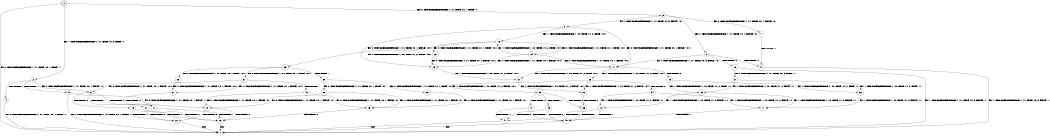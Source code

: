 digraph BCG {
size = "7, 10.5";
center = TRUE;
node [shape = circle];
0 [peripheries = 2];
0 -> 1 [label = "EX !0 !ATOMIC_EXCH_BRANCH (1, +1, TRUE, +0, 1, TRUE) !::"];
0 -> 2 [label = "EX !1 !ATOMIC_EXCH_BRANCH (1, +1, TRUE, +0, 3, TRUE) !::"];
0 -> 3 [label = "EX !0 !ATOMIC_EXCH_BRANCH (1, +1, TRUE, +0, 1, TRUE) !::"];
2 -> 4 [label = "TERMINATE !1"];
2 -> 5 [label = "TERMINATE !1"];
2 -> 6 [label = "EX !0 !ATOMIC_EXCH_BRANCH (1, +1, TRUE, +0, 1, FALSE) !:1:"];
3 -> 7 [label = "EX !0 !ATOMIC_EXCH_BRANCH (1, +1, TRUE, +0, 1, FALSE) !:0:"];
3 -> 8 [label = "EX !1 !ATOMIC_EXCH_BRANCH (1, +1, TRUE, +0, 3, FALSE) !:0:"];
3 -> 9 [label = "EX !0 !ATOMIC_EXCH_BRANCH (1, +1, TRUE, +0, 1, FALSE) !:0:"];
4 -> 1 [label = "EX !0 !ATOMIC_EXCH_BRANCH (1, +1, TRUE, +0, 1, FALSE) !::"];
5 -> 1 [label = "EX !0 !ATOMIC_EXCH_BRANCH (1, +1, TRUE, +0, 1, FALSE) !::"];
5 -> 10 [label = "EX !0 !ATOMIC_EXCH_BRANCH (1, +1, TRUE, +0, 1, FALSE) !::"];
6 -> 11 [label = "TERMINATE !0"];
6 -> 12 [label = "TERMINATE !1"];
6 -> 13 [label = "TERMINATE !0"];
7 -> 14 [label = "TERMINATE !0"];
8 -> 15 [label = "EX !0 !ATOMIC_EXCH_BRANCH (1, +1, TRUE, +0, 1, FALSE) !:0:1:"];
8 -> 16 [label = "EX !1 !ATOMIC_EXCH_BRANCH (1, +0, TRUE, +1, 2, TRUE) !:0:1:"];
8 -> 17 [label = "EX !0 !ATOMIC_EXCH_BRANCH (1, +1, TRUE, +0, 1, FALSE) !:0:1:"];
9 -> 14 [label = "TERMINATE !0"];
9 -> 18 [label = "TERMINATE !0"];
9 -> 17 [label = "EX !1 !ATOMIC_EXCH_BRANCH (1, +1, TRUE, +0, 3, FALSE) !:0:"];
10 -> 19 [label = "TERMINATE !0"];
10 -> 20 [label = "TERMINATE !0"];
11 -> 19 [label = "TERMINATE !1"];
12 -> 19 [label = "TERMINATE !0"];
12 -> 20 [label = "TERMINATE !0"];
13 -> 19 [label = "TERMINATE !1"];
13 -> 20 [label = "TERMINATE !1"];
14 -> 1 [label = "EX !1 !ATOMIC_EXCH_BRANCH (1, +1, TRUE, +0, 3, FALSE) !::"];
15 -> 21 [label = "EX !1 !ATOMIC_EXCH_BRANCH (1, +0, TRUE, +1, 2, TRUE) !:0:1:"];
16 -> 22 [label = "EX !0 !ATOMIC_EXCH_BRANCH (1, +1, TRUE, +0, 1, TRUE) !:0:1:"];
16 -> 23 [label = "EX !1 !ATOMIC_EXCH_BRANCH (1, +0, TRUE, +1, 2, FALSE) !:0:1:"];
16 -> 24 [label = "EX !0 !ATOMIC_EXCH_BRANCH (1, +1, TRUE, +0, 1, TRUE) !:0:1:"];
17 -> 21 [label = "EX !1 !ATOMIC_EXCH_BRANCH (1, +0, TRUE, +1, 2, TRUE) !:0:1:"];
17 -> 25 [label = "TERMINATE !0"];
17 -> 26 [label = "EX !1 !ATOMIC_EXCH_BRANCH (1, +0, TRUE, +1, 2, TRUE) !:0:1:"];
18 -> 1 [label = "EX !1 !ATOMIC_EXCH_BRANCH (1, +1, TRUE, +0, 3, FALSE) !::"];
18 -> 27 [label = "EX !1 !ATOMIC_EXCH_BRANCH (1, +1, TRUE, +0, 3, FALSE) !::"];
19 -> 1 [label = "exit"];
20 -> 1 [label = "exit"];
21 -> 28 [label = "EX !1 !ATOMIC_EXCH_BRANCH (1, +0, TRUE, +1, 2, FALSE) !:0:1:"];
22 -> 15 [label = "EX !0 !ATOMIC_EXCH_BRANCH (1, +1, TRUE, +0, 1, FALSE) !:0:1:"];
23 -> 29 [label = "EX !0 !ATOMIC_EXCH_BRANCH (1, +1, TRUE, +0, 1, TRUE) !:0:1:"];
23 -> 30 [label = "TERMINATE !1"];
23 -> 31 [label = "EX !0 !ATOMIC_EXCH_BRANCH (1, +1, TRUE, +0, 1, TRUE) !:0:1:"];
24 -> 15 [label = "EX !0 !ATOMIC_EXCH_BRANCH (1, +1, TRUE, +0, 1, FALSE) !:0:1:"];
24 -> 16 [label = "EX !1 !ATOMIC_EXCH_BRANCH (1, +0, TRUE, +1, 2, TRUE) !:0:1:"];
24 -> 17 [label = "EX !0 !ATOMIC_EXCH_BRANCH (1, +1, TRUE, +0, 1, FALSE) !:0:1:"];
25 -> 32 [label = "EX !1 !ATOMIC_EXCH_BRANCH (1, +0, TRUE, +1, 2, TRUE) !:1:"];
25 -> 33 [label = "EX !1 !ATOMIC_EXCH_BRANCH (1, +0, TRUE, +1, 2, TRUE) !:1:"];
26 -> 28 [label = "EX !1 !ATOMIC_EXCH_BRANCH (1, +0, TRUE, +1, 2, FALSE) !:0:1:"];
26 -> 34 [label = "TERMINATE !0"];
26 -> 35 [label = "EX !1 !ATOMIC_EXCH_BRANCH (1, +0, TRUE, +1, 2, FALSE) !:0:1:"];
27 -> 32 [label = "EX !1 !ATOMIC_EXCH_BRANCH (1, +0, TRUE, +1, 2, TRUE) !:1:"];
27 -> 33 [label = "EX !1 !ATOMIC_EXCH_BRANCH (1, +0, TRUE, +1, 2, TRUE) !:1:"];
28 -> 36 [label = "TERMINATE !0"];
29 -> 37 [label = "EX !0 !ATOMIC_EXCH_BRANCH (1, +1, TRUE, +0, 1, FALSE) !:0:1:"];
30 -> 38 [label = "EX !0 !ATOMIC_EXCH_BRANCH (1, +1, TRUE, +0, 1, TRUE) !:0:"];
30 -> 39 [label = "EX !0 !ATOMIC_EXCH_BRANCH (1, +1, TRUE, +0, 1, TRUE) !:0:"];
31 -> 37 [label = "EX !0 !ATOMIC_EXCH_BRANCH (1, +1, TRUE, +0, 1, FALSE) !:0:1:"];
31 -> 40 [label = "TERMINATE !1"];
31 -> 6 [label = "EX !0 !ATOMIC_EXCH_BRANCH (1, +1, TRUE, +0, 1, FALSE) !:0:1:"];
32 -> 41 [label = "EX !1 !ATOMIC_EXCH_BRANCH (1, +0, TRUE, +1, 2, FALSE) !:1:"];
33 -> 41 [label = "EX !1 !ATOMIC_EXCH_BRANCH (1, +0, TRUE, +1, 2, FALSE) !:1:"];
33 -> 42 [label = "EX !1 !ATOMIC_EXCH_BRANCH (1, +0, TRUE, +1, 2, FALSE) !:1:"];
34 -> 41 [label = "EX !1 !ATOMIC_EXCH_BRANCH (1, +0, TRUE, +1, 2, FALSE) !:1:"];
34 -> 42 [label = "EX !1 !ATOMIC_EXCH_BRANCH (1, +0, TRUE, +1, 2, FALSE) !:1:"];
35 -> 36 [label = "TERMINATE !0"];
35 -> 43 [label = "TERMINATE !1"];
35 -> 44 [label = "TERMINATE !0"];
36 -> 45 [label = "TERMINATE !1"];
37 -> 11 [label = "TERMINATE !0"];
38 -> 46 [label = "EX !0 !ATOMIC_EXCH_BRANCH (1, +1, TRUE, +0, 1, FALSE) !:0:"];
39 -> 46 [label = "EX !0 !ATOMIC_EXCH_BRANCH (1, +1, TRUE, +0, 1, FALSE) !:0:"];
39 -> 10 [label = "EX !0 !ATOMIC_EXCH_BRANCH (1, +1, TRUE, +0, 1, FALSE) !:0:"];
40 -> 46 [label = "EX !0 !ATOMIC_EXCH_BRANCH (1, +1, TRUE, +0, 1, FALSE) !:0:"];
40 -> 10 [label = "EX !0 !ATOMIC_EXCH_BRANCH (1, +1, TRUE, +0, 1, FALSE) !:0:"];
41 -> 45 [label = "TERMINATE !1"];
42 -> 45 [label = "TERMINATE !1"];
42 -> 47 [label = "TERMINATE !1"];
43 -> 45 [label = "TERMINATE !0"];
43 -> 47 [label = "TERMINATE !0"];
44 -> 45 [label = "TERMINATE !1"];
44 -> 47 [label = "TERMINATE !1"];
45 -> 1 [label = "exit"];
46 -> 19 [label = "TERMINATE !0"];
47 -> 1 [label = "exit"];
}
